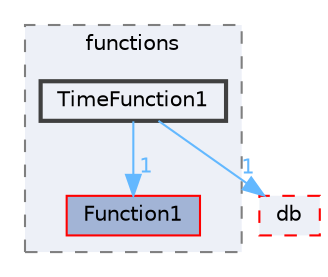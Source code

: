 digraph "src/OpenFOAM/primitives/functions/TimeFunction1"
{
 // LATEX_PDF_SIZE
  bgcolor="transparent";
  edge [fontname=Helvetica,fontsize=10,labelfontname=Helvetica,labelfontsize=10];
  node [fontname=Helvetica,fontsize=10,shape=box,height=0.2,width=0.4];
  compound=true
  subgraph clusterdir_d9e7e9a9f2a6b8c09f93ad92e1b15a84 {
    graph [ bgcolor="#edf0f7", pencolor="grey50", label="functions", fontname=Helvetica,fontsize=10 style="filled,dashed", URL="dir_d9e7e9a9f2a6b8c09f93ad92e1b15a84.html",tooltip=""]
  dir_bf4f273fcff898a8e57532425217d669 [label="Function1", fillcolor="#a2b4d6", color="red", style="filled", URL="dir_bf4f273fcff898a8e57532425217d669.html",tooltip=""];
  dir_f656d459781a4d3a211438a123fb6b16 [label="TimeFunction1", fillcolor="#edf0f7", color="grey25", style="filled,bold", URL="dir_f656d459781a4d3a211438a123fb6b16.html",tooltip=""];
  }
  dir_63c634f7a7cfd679ac26c67fb30fc32f [label="db", fillcolor="#edf0f7", color="red", style="filled,dashed", URL="dir_63c634f7a7cfd679ac26c67fb30fc32f.html",tooltip=""];
  dir_f656d459781a4d3a211438a123fb6b16->dir_63c634f7a7cfd679ac26c67fb30fc32f [headlabel="1", labeldistance=1.5 headhref="dir_004039_000817.html" href="dir_004039_000817.html" color="steelblue1" fontcolor="steelblue1"];
  dir_f656d459781a4d3a211438a123fb6b16->dir_bf4f273fcff898a8e57532425217d669 [headlabel="1", labeldistance=1.5 headhref="dir_004039_001507.html" href="dir_004039_001507.html" color="steelblue1" fontcolor="steelblue1"];
}

